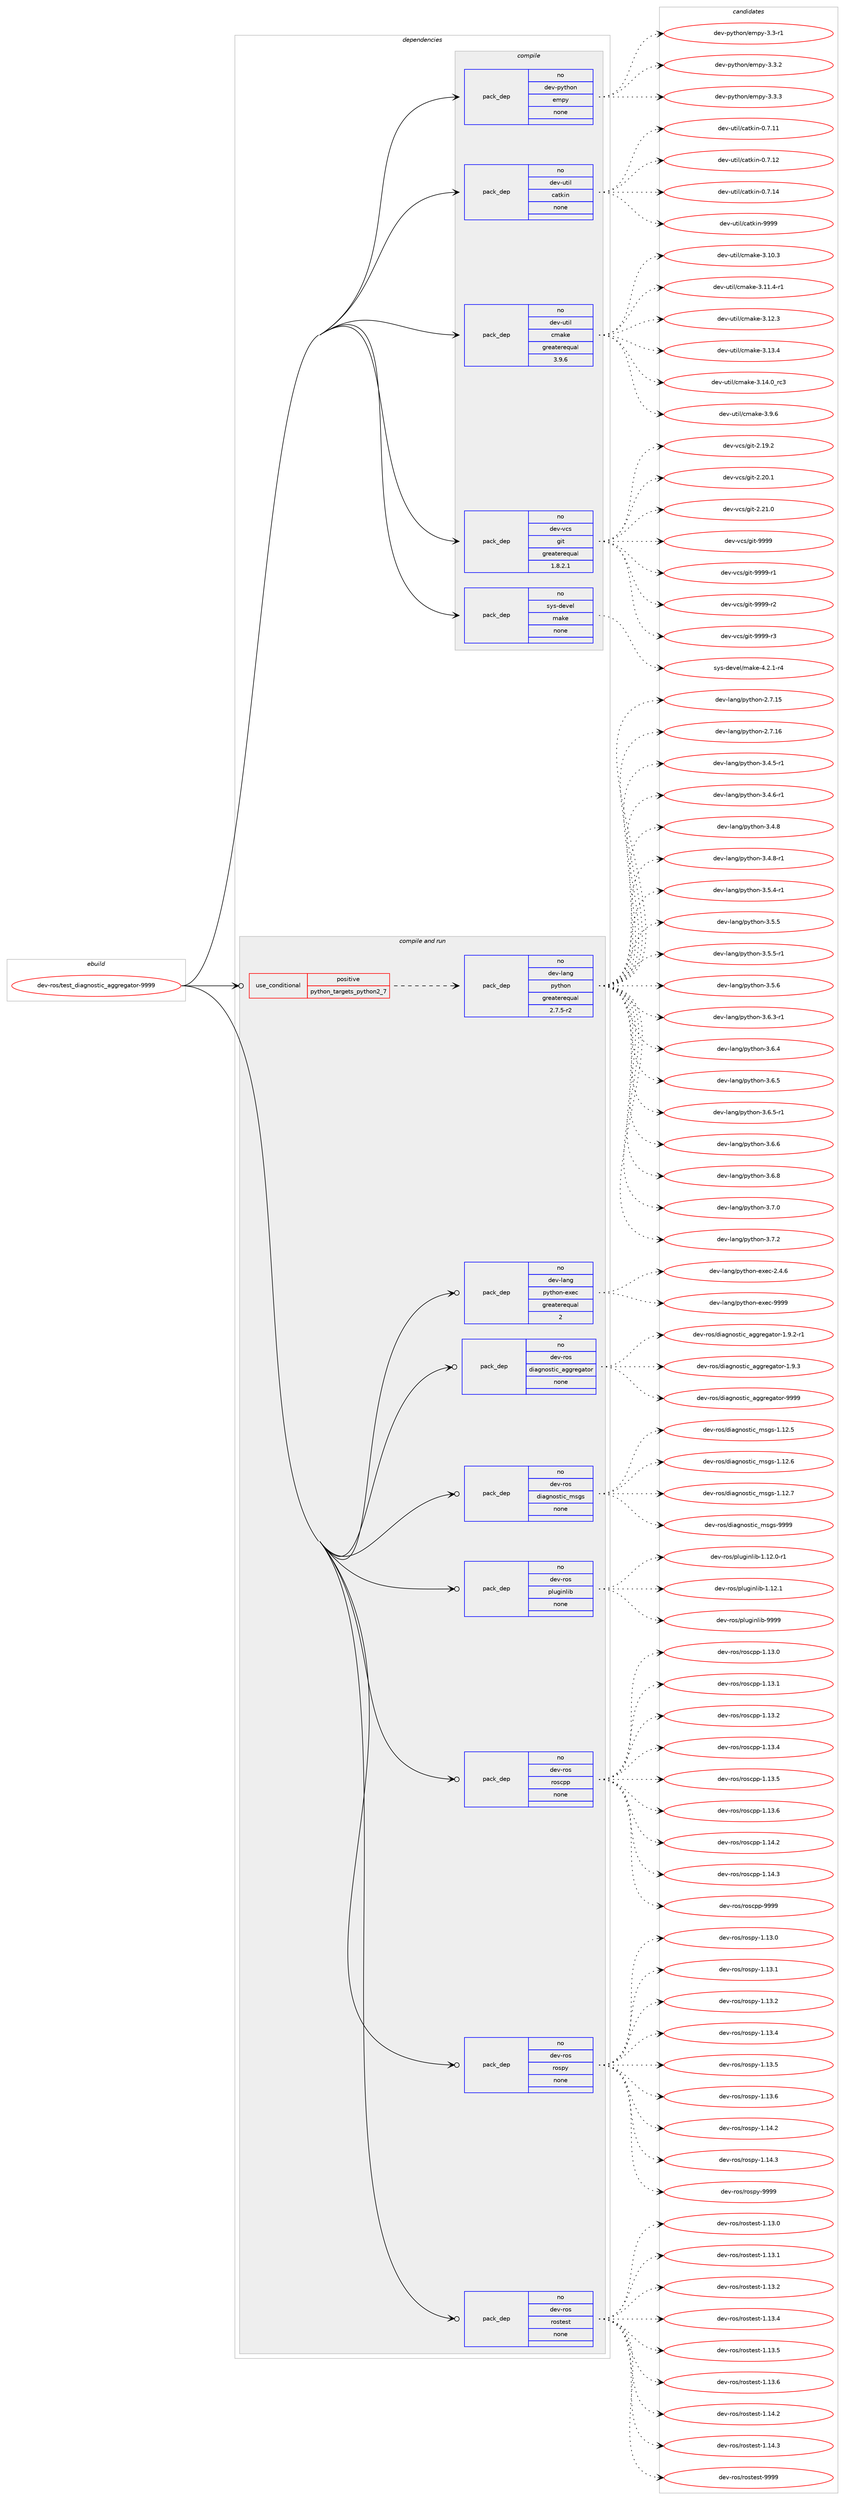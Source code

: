 digraph prolog {

# *************
# Graph options
# *************

newrank=true;
concentrate=true;
compound=true;
graph [rankdir=LR,fontname=Helvetica,fontsize=10,ranksep=1.5];#, ranksep=2.5, nodesep=0.2];
edge  [arrowhead=vee];
node  [fontname=Helvetica,fontsize=10];

# **********
# The ebuild
# **********

subgraph cluster_leftcol {
color=gray;
rank=same;
label=<<i>ebuild</i>>;
id [label="dev-ros/test_diagnostic_aggregator-9999", color=red, width=4, href="../dev-ros/test_diagnostic_aggregator-9999.svg"];
}

# ****************
# The dependencies
# ****************

subgraph cluster_midcol {
color=gray;
label=<<i>dependencies</i>>;
subgraph cluster_compile {
fillcolor="#eeeeee";
style=filled;
label=<<i>compile</i>>;
subgraph pack1057735 {
dependency1471983 [label=<<TABLE BORDER="0" CELLBORDER="1" CELLSPACING="0" CELLPADDING="4" WIDTH="220"><TR><TD ROWSPAN="6" CELLPADDING="30">pack_dep</TD></TR><TR><TD WIDTH="110">no</TD></TR><TR><TD>dev-python</TD></TR><TR><TD>empy</TD></TR><TR><TD>none</TD></TR><TR><TD></TD></TR></TABLE>>, shape=none, color=blue];
}
id:e -> dependency1471983:w [weight=20,style="solid",arrowhead="vee"];
subgraph pack1057736 {
dependency1471984 [label=<<TABLE BORDER="0" CELLBORDER="1" CELLSPACING="0" CELLPADDING="4" WIDTH="220"><TR><TD ROWSPAN="6" CELLPADDING="30">pack_dep</TD></TR><TR><TD WIDTH="110">no</TD></TR><TR><TD>dev-util</TD></TR><TR><TD>catkin</TD></TR><TR><TD>none</TD></TR><TR><TD></TD></TR></TABLE>>, shape=none, color=blue];
}
id:e -> dependency1471984:w [weight=20,style="solid",arrowhead="vee"];
subgraph pack1057737 {
dependency1471985 [label=<<TABLE BORDER="0" CELLBORDER="1" CELLSPACING="0" CELLPADDING="4" WIDTH="220"><TR><TD ROWSPAN="6" CELLPADDING="30">pack_dep</TD></TR><TR><TD WIDTH="110">no</TD></TR><TR><TD>dev-util</TD></TR><TR><TD>cmake</TD></TR><TR><TD>greaterequal</TD></TR><TR><TD>3.9.6</TD></TR></TABLE>>, shape=none, color=blue];
}
id:e -> dependency1471985:w [weight=20,style="solid",arrowhead="vee"];
subgraph pack1057738 {
dependency1471986 [label=<<TABLE BORDER="0" CELLBORDER="1" CELLSPACING="0" CELLPADDING="4" WIDTH="220"><TR><TD ROWSPAN="6" CELLPADDING="30">pack_dep</TD></TR><TR><TD WIDTH="110">no</TD></TR><TR><TD>dev-vcs</TD></TR><TR><TD>git</TD></TR><TR><TD>greaterequal</TD></TR><TR><TD>1.8.2.1</TD></TR></TABLE>>, shape=none, color=blue];
}
id:e -> dependency1471986:w [weight=20,style="solid",arrowhead="vee"];
subgraph pack1057739 {
dependency1471987 [label=<<TABLE BORDER="0" CELLBORDER="1" CELLSPACING="0" CELLPADDING="4" WIDTH="220"><TR><TD ROWSPAN="6" CELLPADDING="30">pack_dep</TD></TR><TR><TD WIDTH="110">no</TD></TR><TR><TD>sys-devel</TD></TR><TR><TD>make</TD></TR><TR><TD>none</TD></TR><TR><TD></TD></TR></TABLE>>, shape=none, color=blue];
}
id:e -> dependency1471987:w [weight=20,style="solid",arrowhead="vee"];
}
subgraph cluster_compileandrun {
fillcolor="#eeeeee";
style=filled;
label=<<i>compile and run</i>>;
subgraph cond390858 {
dependency1471988 [label=<<TABLE BORDER="0" CELLBORDER="1" CELLSPACING="0" CELLPADDING="4"><TR><TD ROWSPAN="3" CELLPADDING="10">use_conditional</TD></TR><TR><TD>positive</TD></TR><TR><TD>python_targets_python2_7</TD></TR></TABLE>>, shape=none, color=red];
subgraph pack1057740 {
dependency1471989 [label=<<TABLE BORDER="0" CELLBORDER="1" CELLSPACING="0" CELLPADDING="4" WIDTH="220"><TR><TD ROWSPAN="6" CELLPADDING="30">pack_dep</TD></TR><TR><TD WIDTH="110">no</TD></TR><TR><TD>dev-lang</TD></TR><TR><TD>python</TD></TR><TR><TD>greaterequal</TD></TR><TR><TD>2.7.5-r2</TD></TR></TABLE>>, shape=none, color=blue];
}
dependency1471988:e -> dependency1471989:w [weight=20,style="dashed",arrowhead="vee"];
}
id:e -> dependency1471988:w [weight=20,style="solid",arrowhead="odotvee"];
subgraph pack1057741 {
dependency1471990 [label=<<TABLE BORDER="0" CELLBORDER="1" CELLSPACING="0" CELLPADDING="4" WIDTH="220"><TR><TD ROWSPAN="6" CELLPADDING="30">pack_dep</TD></TR><TR><TD WIDTH="110">no</TD></TR><TR><TD>dev-lang</TD></TR><TR><TD>python-exec</TD></TR><TR><TD>greaterequal</TD></TR><TR><TD>2</TD></TR></TABLE>>, shape=none, color=blue];
}
id:e -> dependency1471990:w [weight=20,style="solid",arrowhead="odotvee"];
subgraph pack1057742 {
dependency1471991 [label=<<TABLE BORDER="0" CELLBORDER="1" CELLSPACING="0" CELLPADDING="4" WIDTH="220"><TR><TD ROWSPAN="6" CELLPADDING="30">pack_dep</TD></TR><TR><TD WIDTH="110">no</TD></TR><TR><TD>dev-ros</TD></TR><TR><TD>diagnostic_aggregator</TD></TR><TR><TD>none</TD></TR><TR><TD></TD></TR></TABLE>>, shape=none, color=blue];
}
id:e -> dependency1471991:w [weight=20,style="solid",arrowhead="odotvee"];
subgraph pack1057743 {
dependency1471992 [label=<<TABLE BORDER="0" CELLBORDER="1" CELLSPACING="0" CELLPADDING="4" WIDTH="220"><TR><TD ROWSPAN="6" CELLPADDING="30">pack_dep</TD></TR><TR><TD WIDTH="110">no</TD></TR><TR><TD>dev-ros</TD></TR><TR><TD>diagnostic_msgs</TD></TR><TR><TD>none</TD></TR><TR><TD></TD></TR></TABLE>>, shape=none, color=blue];
}
id:e -> dependency1471992:w [weight=20,style="solid",arrowhead="odotvee"];
subgraph pack1057744 {
dependency1471993 [label=<<TABLE BORDER="0" CELLBORDER="1" CELLSPACING="0" CELLPADDING="4" WIDTH="220"><TR><TD ROWSPAN="6" CELLPADDING="30">pack_dep</TD></TR><TR><TD WIDTH="110">no</TD></TR><TR><TD>dev-ros</TD></TR><TR><TD>pluginlib</TD></TR><TR><TD>none</TD></TR><TR><TD></TD></TR></TABLE>>, shape=none, color=blue];
}
id:e -> dependency1471993:w [weight=20,style="solid",arrowhead="odotvee"];
subgraph pack1057745 {
dependency1471994 [label=<<TABLE BORDER="0" CELLBORDER="1" CELLSPACING="0" CELLPADDING="4" WIDTH="220"><TR><TD ROWSPAN="6" CELLPADDING="30">pack_dep</TD></TR><TR><TD WIDTH="110">no</TD></TR><TR><TD>dev-ros</TD></TR><TR><TD>roscpp</TD></TR><TR><TD>none</TD></TR><TR><TD></TD></TR></TABLE>>, shape=none, color=blue];
}
id:e -> dependency1471994:w [weight=20,style="solid",arrowhead="odotvee"];
subgraph pack1057746 {
dependency1471995 [label=<<TABLE BORDER="0" CELLBORDER="1" CELLSPACING="0" CELLPADDING="4" WIDTH="220"><TR><TD ROWSPAN="6" CELLPADDING="30">pack_dep</TD></TR><TR><TD WIDTH="110">no</TD></TR><TR><TD>dev-ros</TD></TR><TR><TD>rospy</TD></TR><TR><TD>none</TD></TR><TR><TD></TD></TR></TABLE>>, shape=none, color=blue];
}
id:e -> dependency1471995:w [weight=20,style="solid",arrowhead="odotvee"];
subgraph pack1057747 {
dependency1471996 [label=<<TABLE BORDER="0" CELLBORDER="1" CELLSPACING="0" CELLPADDING="4" WIDTH="220"><TR><TD ROWSPAN="6" CELLPADDING="30">pack_dep</TD></TR><TR><TD WIDTH="110">no</TD></TR><TR><TD>dev-ros</TD></TR><TR><TD>rostest</TD></TR><TR><TD>none</TD></TR><TR><TD></TD></TR></TABLE>>, shape=none, color=blue];
}
id:e -> dependency1471996:w [weight=20,style="solid",arrowhead="odotvee"];
}
subgraph cluster_run {
fillcolor="#eeeeee";
style=filled;
label=<<i>run</i>>;
}
}

# **************
# The candidates
# **************

subgraph cluster_choices {
rank=same;
color=gray;
label=<<i>candidates</i>>;

subgraph choice1057735 {
color=black;
nodesep=1;
choice1001011184511212111610411111047101109112121455146514511449 [label="dev-python/empy-3.3-r1", color=red, width=4,href="../dev-python/empy-3.3-r1.svg"];
choice1001011184511212111610411111047101109112121455146514650 [label="dev-python/empy-3.3.2", color=red, width=4,href="../dev-python/empy-3.3.2.svg"];
choice1001011184511212111610411111047101109112121455146514651 [label="dev-python/empy-3.3.3", color=red, width=4,href="../dev-python/empy-3.3.3.svg"];
dependency1471983:e -> choice1001011184511212111610411111047101109112121455146514511449:w [style=dotted,weight="100"];
dependency1471983:e -> choice1001011184511212111610411111047101109112121455146514650:w [style=dotted,weight="100"];
dependency1471983:e -> choice1001011184511212111610411111047101109112121455146514651:w [style=dotted,weight="100"];
}
subgraph choice1057736 {
color=black;
nodesep=1;
choice1001011184511711610510847999711610710511045484655464949 [label="dev-util/catkin-0.7.11", color=red, width=4,href="../dev-util/catkin-0.7.11.svg"];
choice1001011184511711610510847999711610710511045484655464950 [label="dev-util/catkin-0.7.12", color=red, width=4,href="../dev-util/catkin-0.7.12.svg"];
choice1001011184511711610510847999711610710511045484655464952 [label="dev-util/catkin-0.7.14", color=red, width=4,href="../dev-util/catkin-0.7.14.svg"];
choice100101118451171161051084799971161071051104557575757 [label="dev-util/catkin-9999", color=red, width=4,href="../dev-util/catkin-9999.svg"];
dependency1471984:e -> choice1001011184511711610510847999711610710511045484655464949:w [style=dotted,weight="100"];
dependency1471984:e -> choice1001011184511711610510847999711610710511045484655464950:w [style=dotted,weight="100"];
dependency1471984:e -> choice1001011184511711610510847999711610710511045484655464952:w [style=dotted,weight="100"];
dependency1471984:e -> choice100101118451171161051084799971161071051104557575757:w [style=dotted,weight="100"];
}
subgraph choice1057737 {
color=black;
nodesep=1;
choice1001011184511711610510847991099710710145514649484651 [label="dev-util/cmake-3.10.3", color=red, width=4,href="../dev-util/cmake-3.10.3.svg"];
choice10010111845117116105108479910997107101455146494946524511449 [label="dev-util/cmake-3.11.4-r1", color=red, width=4,href="../dev-util/cmake-3.11.4-r1.svg"];
choice1001011184511711610510847991099710710145514649504651 [label="dev-util/cmake-3.12.3", color=red, width=4,href="../dev-util/cmake-3.12.3.svg"];
choice1001011184511711610510847991099710710145514649514652 [label="dev-util/cmake-3.13.4", color=red, width=4,href="../dev-util/cmake-3.13.4.svg"];
choice1001011184511711610510847991099710710145514649524648951149951 [label="dev-util/cmake-3.14.0_rc3", color=red, width=4,href="../dev-util/cmake-3.14.0_rc3.svg"];
choice10010111845117116105108479910997107101455146574654 [label="dev-util/cmake-3.9.6", color=red, width=4,href="../dev-util/cmake-3.9.6.svg"];
dependency1471985:e -> choice1001011184511711610510847991099710710145514649484651:w [style=dotted,weight="100"];
dependency1471985:e -> choice10010111845117116105108479910997107101455146494946524511449:w [style=dotted,weight="100"];
dependency1471985:e -> choice1001011184511711610510847991099710710145514649504651:w [style=dotted,weight="100"];
dependency1471985:e -> choice1001011184511711610510847991099710710145514649514652:w [style=dotted,weight="100"];
dependency1471985:e -> choice1001011184511711610510847991099710710145514649524648951149951:w [style=dotted,weight="100"];
dependency1471985:e -> choice10010111845117116105108479910997107101455146574654:w [style=dotted,weight="100"];
}
subgraph choice1057738 {
color=black;
nodesep=1;
choice10010111845118991154710310511645504649574650 [label="dev-vcs/git-2.19.2", color=red, width=4,href="../dev-vcs/git-2.19.2.svg"];
choice10010111845118991154710310511645504650484649 [label="dev-vcs/git-2.20.1", color=red, width=4,href="../dev-vcs/git-2.20.1.svg"];
choice10010111845118991154710310511645504650494648 [label="dev-vcs/git-2.21.0", color=red, width=4,href="../dev-vcs/git-2.21.0.svg"];
choice1001011184511899115471031051164557575757 [label="dev-vcs/git-9999", color=red, width=4,href="../dev-vcs/git-9999.svg"];
choice10010111845118991154710310511645575757574511449 [label="dev-vcs/git-9999-r1", color=red, width=4,href="../dev-vcs/git-9999-r1.svg"];
choice10010111845118991154710310511645575757574511450 [label="dev-vcs/git-9999-r2", color=red, width=4,href="../dev-vcs/git-9999-r2.svg"];
choice10010111845118991154710310511645575757574511451 [label="dev-vcs/git-9999-r3", color=red, width=4,href="../dev-vcs/git-9999-r3.svg"];
dependency1471986:e -> choice10010111845118991154710310511645504649574650:w [style=dotted,weight="100"];
dependency1471986:e -> choice10010111845118991154710310511645504650484649:w [style=dotted,weight="100"];
dependency1471986:e -> choice10010111845118991154710310511645504650494648:w [style=dotted,weight="100"];
dependency1471986:e -> choice1001011184511899115471031051164557575757:w [style=dotted,weight="100"];
dependency1471986:e -> choice10010111845118991154710310511645575757574511449:w [style=dotted,weight="100"];
dependency1471986:e -> choice10010111845118991154710310511645575757574511450:w [style=dotted,weight="100"];
dependency1471986:e -> choice10010111845118991154710310511645575757574511451:w [style=dotted,weight="100"];
}
subgraph choice1057739 {
color=black;
nodesep=1;
choice1151211154510010111810110847109971071014552465046494511452 [label="sys-devel/make-4.2.1-r4", color=red, width=4,href="../sys-devel/make-4.2.1-r4.svg"];
dependency1471987:e -> choice1151211154510010111810110847109971071014552465046494511452:w [style=dotted,weight="100"];
}
subgraph choice1057740 {
color=black;
nodesep=1;
choice10010111845108971101034711212111610411111045504655464953 [label="dev-lang/python-2.7.15", color=red, width=4,href="../dev-lang/python-2.7.15.svg"];
choice10010111845108971101034711212111610411111045504655464954 [label="dev-lang/python-2.7.16", color=red, width=4,href="../dev-lang/python-2.7.16.svg"];
choice1001011184510897110103471121211161041111104551465246534511449 [label="dev-lang/python-3.4.5-r1", color=red, width=4,href="../dev-lang/python-3.4.5-r1.svg"];
choice1001011184510897110103471121211161041111104551465246544511449 [label="dev-lang/python-3.4.6-r1", color=red, width=4,href="../dev-lang/python-3.4.6-r1.svg"];
choice100101118451089711010347112121116104111110455146524656 [label="dev-lang/python-3.4.8", color=red, width=4,href="../dev-lang/python-3.4.8.svg"];
choice1001011184510897110103471121211161041111104551465246564511449 [label="dev-lang/python-3.4.8-r1", color=red, width=4,href="../dev-lang/python-3.4.8-r1.svg"];
choice1001011184510897110103471121211161041111104551465346524511449 [label="dev-lang/python-3.5.4-r1", color=red, width=4,href="../dev-lang/python-3.5.4-r1.svg"];
choice100101118451089711010347112121116104111110455146534653 [label="dev-lang/python-3.5.5", color=red, width=4,href="../dev-lang/python-3.5.5.svg"];
choice1001011184510897110103471121211161041111104551465346534511449 [label="dev-lang/python-3.5.5-r1", color=red, width=4,href="../dev-lang/python-3.5.5-r1.svg"];
choice100101118451089711010347112121116104111110455146534654 [label="dev-lang/python-3.5.6", color=red, width=4,href="../dev-lang/python-3.5.6.svg"];
choice1001011184510897110103471121211161041111104551465446514511449 [label="dev-lang/python-3.6.3-r1", color=red, width=4,href="../dev-lang/python-3.6.3-r1.svg"];
choice100101118451089711010347112121116104111110455146544652 [label="dev-lang/python-3.6.4", color=red, width=4,href="../dev-lang/python-3.6.4.svg"];
choice100101118451089711010347112121116104111110455146544653 [label="dev-lang/python-3.6.5", color=red, width=4,href="../dev-lang/python-3.6.5.svg"];
choice1001011184510897110103471121211161041111104551465446534511449 [label="dev-lang/python-3.6.5-r1", color=red, width=4,href="../dev-lang/python-3.6.5-r1.svg"];
choice100101118451089711010347112121116104111110455146544654 [label="dev-lang/python-3.6.6", color=red, width=4,href="../dev-lang/python-3.6.6.svg"];
choice100101118451089711010347112121116104111110455146544656 [label="dev-lang/python-3.6.8", color=red, width=4,href="../dev-lang/python-3.6.8.svg"];
choice100101118451089711010347112121116104111110455146554648 [label="dev-lang/python-3.7.0", color=red, width=4,href="../dev-lang/python-3.7.0.svg"];
choice100101118451089711010347112121116104111110455146554650 [label="dev-lang/python-3.7.2", color=red, width=4,href="../dev-lang/python-3.7.2.svg"];
dependency1471989:e -> choice10010111845108971101034711212111610411111045504655464953:w [style=dotted,weight="100"];
dependency1471989:e -> choice10010111845108971101034711212111610411111045504655464954:w [style=dotted,weight="100"];
dependency1471989:e -> choice1001011184510897110103471121211161041111104551465246534511449:w [style=dotted,weight="100"];
dependency1471989:e -> choice1001011184510897110103471121211161041111104551465246544511449:w [style=dotted,weight="100"];
dependency1471989:e -> choice100101118451089711010347112121116104111110455146524656:w [style=dotted,weight="100"];
dependency1471989:e -> choice1001011184510897110103471121211161041111104551465246564511449:w [style=dotted,weight="100"];
dependency1471989:e -> choice1001011184510897110103471121211161041111104551465346524511449:w [style=dotted,weight="100"];
dependency1471989:e -> choice100101118451089711010347112121116104111110455146534653:w [style=dotted,weight="100"];
dependency1471989:e -> choice1001011184510897110103471121211161041111104551465346534511449:w [style=dotted,weight="100"];
dependency1471989:e -> choice100101118451089711010347112121116104111110455146534654:w [style=dotted,weight="100"];
dependency1471989:e -> choice1001011184510897110103471121211161041111104551465446514511449:w [style=dotted,weight="100"];
dependency1471989:e -> choice100101118451089711010347112121116104111110455146544652:w [style=dotted,weight="100"];
dependency1471989:e -> choice100101118451089711010347112121116104111110455146544653:w [style=dotted,weight="100"];
dependency1471989:e -> choice1001011184510897110103471121211161041111104551465446534511449:w [style=dotted,weight="100"];
dependency1471989:e -> choice100101118451089711010347112121116104111110455146544654:w [style=dotted,weight="100"];
dependency1471989:e -> choice100101118451089711010347112121116104111110455146544656:w [style=dotted,weight="100"];
dependency1471989:e -> choice100101118451089711010347112121116104111110455146554648:w [style=dotted,weight="100"];
dependency1471989:e -> choice100101118451089711010347112121116104111110455146554650:w [style=dotted,weight="100"];
}
subgraph choice1057741 {
color=black;
nodesep=1;
choice1001011184510897110103471121211161041111104510112010199455046524654 [label="dev-lang/python-exec-2.4.6", color=red, width=4,href="../dev-lang/python-exec-2.4.6.svg"];
choice10010111845108971101034711212111610411111045101120101994557575757 [label="dev-lang/python-exec-9999", color=red, width=4,href="../dev-lang/python-exec-9999.svg"];
dependency1471990:e -> choice1001011184510897110103471121211161041111104510112010199455046524654:w [style=dotted,weight="100"];
dependency1471990:e -> choice10010111845108971101034711212111610411111045101120101994557575757:w [style=dotted,weight="100"];
}
subgraph choice1057742 {
color=black;
nodesep=1;
choice100101118451141111154710010597103110111115116105999597103103114101103971161111144549465746504511449 [label="dev-ros/diagnostic_aggregator-1.9.2-r1", color=red, width=4,href="../dev-ros/diagnostic_aggregator-1.9.2-r1.svg"];
choice10010111845114111115471001059710311011111511610599959710310311410110397116111114454946574651 [label="dev-ros/diagnostic_aggregator-1.9.3", color=red, width=4,href="../dev-ros/diagnostic_aggregator-1.9.3.svg"];
choice100101118451141111154710010597103110111115116105999597103103114101103971161111144557575757 [label="dev-ros/diagnostic_aggregator-9999", color=red, width=4,href="../dev-ros/diagnostic_aggregator-9999.svg"];
dependency1471991:e -> choice100101118451141111154710010597103110111115116105999597103103114101103971161111144549465746504511449:w [style=dotted,weight="100"];
dependency1471991:e -> choice10010111845114111115471001059710311011111511610599959710310311410110397116111114454946574651:w [style=dotted,weight="100"];
dependency1471991:e -> choice100101118451141111154710010597103110111115116105999597103103114101103971161111144557575757:w [style=dotted,weight="100"];
}
subgraph choice1057743 {
color=black;
nodesep=1;
choice100101118451141111154710010597103110111115116105999510911510311545494649504653 [label="dev-ros/diagnostic_msgs-1.12.5", color=red, width=4,href="../dev-ros/diagnostic_msgs-1.12.5.svg"];
choice100101118451141111154710010597103110111115116105999510911510311545494649504654 [label="dev-ros/diagnostic_msgs-1.12.6", color=red, width=4,href="../dev-ros/diagnostic_msgs-1.12.6.svg"];
choice100101118451141111154710010597103110111115116105999510911510311545494649504655 [label="dev-ros/diagnostic_msgs-1.12.7", color=red, width=4,href="../dev-ros/diagnostic_msgs-1.12.7.svg"];
choice10010111845114111115471001059710311011111511610599951091151031154557575757 [label="dev-ros/diagnostic_msgs-9999", color=red, width=4,href="../dev-ros/diagnostic_msgs-9999.svg"];
dependency1471992:e -> choice100101118451141111154710010597103110111115116105999510911510311545494649504653:w [style=dotted,weight="100"];
dependency1471992:e -> choice100101118451141111154710010597103110111115116105999510911510311545494649504654:w [style=dotted,weight="100"];
dependency1471992:e -> choice100101118451141111154710010597103110111115116105999510911510311545494649504655:w [style=dotted,weight="100"];
dependency1471992:e -> choice10010111845114111115471001059710311011111511610599951091151031154557575757:w [style=dotted,weight="100"];
}
subgraph choice1057744 {
color=black;
nodesep=1;
choice100101118451141111154711210811710310511010810598454946495046484511449 [label="dev-ros/pluginlib-1.12.0-r1", color=red, width=4,href="../dev-ros/pluginlib-1.12.0-r1.svg"];
choice10010111845114111115471121081171031051101081059845494649504649 [label="dev-ros/pluginlib-1.12.1", color=red, width=4,href="../dev-ros/pluginlib-1.12.1.svg"];
choice1001011184511411111547112108117103105110108105984557575757 [label="dev-ros/pluginlib-9999", color=red, width=4,href="../dev-ros/pluginlib-9999.svg"];
dependency1471993:e -> choice100101118451141111154711210811710310511010810598454946495046484511449:w [style=dotted,weight="100"];
dependency1471993:e -> choice10010111845114111115471121081171031051101081059845494649504649:w [style=dotted,weight="100"];
dependency1471993:e -> choice1001011184511411111547112108117103105110108105984557575757:w [style=dotted,weight="100"];
}
subgraph choice1057745 {
color=black;
nodesep=1;
choice10010111845114111115471141111159911211245494649514648 [label="dev-ros/roscpp-1.13.0", color=red, width=4,href="../dev-ros/roscpp-1.13.0.svg"];
choice10010111845114111115471141111159911211245494649514649 [label="dev-ros/roscpp-1.13.1", color=red, width=4,href="../dev-ros/roscpp-1.13.1.svg"];
choice10010111845114111115471141111159911211245494649514650 [label="dev-ros/roscpp-1.13.2", color=red, width=4,href="../dev-ros/roscpp-1.13.2.svg"];
choice10010111845114111115471141111159911211245494649514652 [label="dev-ros/roscpp-1.13.4", color=red, width=4,href="../dev-ros/roscpp-1.13.4.svg"];
choice10010111845114111115471141111159911211245494649514653 [label="dev-ros/roscpp-1.13.5", color=red, width=4,href="../dev-ros/roscpp-1.13.5.svg"];
choice10010111845114111115471141111159911211245494649514654 [label="dev-ros/roscpp-1.13.6", color=red, width=4,href="../dev-ros/roscpp-1.13.6.svg"];
choice10010111845114111115471141111159911211245494649524650 [label="dev-ros/roscpp-1.14.2", color=red, width=4,href="../dev-ros/roscpp-1.14.2.svg"];
choice10010111845114111115471141111159911211245494649524651 [label="dev-ros/roscpp-1.14.3", color=red, width=4,href="../dev-ros/roscpp-1.14.3.svg"];
choice1001011184511411111547114111115991121124557575757 [label="dev-ros/roscpp-9999", color=red, width=4,href="../dev-ros/roscpp-9999.svg"];
dependency1471994:e -> choice10010111845114111115471141111159911211245494649514648:w [style=dotted,weight="100"];
dependency1471994:e -> choice10010111845114111115471141111159911211245494649514649:w [style=dotted,weight="100"];
dependency1471994:e -> choice10010111845114111115471141111159911211245494649514650:w [style=dotted,weight="100"];
dependency1471994:e -> choice10010111845114111115471141111159911211245494649514652:w [style=dotted,weight="100"];
dependency1471994:e -> choice10010111845114111115471141111159911211245494649514653:w [style=dotted,weight="100"];
dependency1471994:e -> choice10010111845114111115471141111159911211245494649514654:w [style=dotted,weight="100"];
dependency1471994:e -> choice10010111845114111115471141111159911211245494649524650:w [style=dotted,weight="100"];
dependency1471994:e -> choice10010111845114111115471141111159911211245494649524651:w [style=dotted,weight="100"];
dependency1471994:e -> choice1001011184511411111547114111115991121124557575757:w [style=dotted,weight="100"];
}
subgraph choice1057746 {
color=black;
nodesep=1;
choice100101118451141111154711411111511212145494649514648 [label="dev-ros/rospy-1.13.0", color=red, width=4,href="../dev-ros/rospy-1.13.0.svg"];
choice100101118451141111154711411111511212145494649514649 [label="dev-ros/rospy-1.13.1", color=red, width=4,href="../dev-ros/rospy-1.13.1.svg"];
choice100101118451141111154711411111511212145494649514650 [label="dev-ros/rospy-1.13.2", color=red, width=4,href="../dev-ros/rospy-1.13.2.svg"];
choice100101118451141111154711411111511212145494649514652 [label="dev-ros/rospy-1.13.4", color=red, width=4,href="../dev-ros/rospy-1.13.4.svg"];
choice100101118451141111154711411111511212145494649514653 [label="dev-ros/rospy-1.13.5", color=red, width=4,href="../dev-ros/rospy-1.13.5.svg"];
choice100101118451141111154711411111511212145494649514654 [label="dev-ros/rospy-1.13.6", color=red, width=4,href="../dev-ros/rospy-1.13.6.svg"];
choice100101118451141111154711411111511212145494649524650 [label="dev-ros/rospy-1.14.2", color=red, width=4,href="../dev-ros/rospy-1.14.2.svg"];
choice100101118451141111154711411111511212145494649524651 [label="dev-ros/rospy-1.14.3", color=red, width=4,href="../dev-ros/rospy-1.14.3.svg"];
choice10010111845114111115471141111151121214557575757 [label="dev-ros/rospy-9999", color=red, width=4,href="../dev-ros/rospy-9999.svg"];
dependency1471995:e -> choice100101118451141111154711411111511212145494649514648:w [style=dotted,weight="100"];
dependency1471995:e -> choice100101118451141111154711411111511212145494649514649:w [style=dotted,weight="100"];
dependency1471995:e -> choice100101118451141111154711411111511212145494649514650:w [style=dotted,weight="100"];
dependency1471995:e -> choice100101118451141111154711411111511212145494649514652:w [style=dotted,weight="100"];
dependency1471995:e -> choice100101118451141111154711411111511212145494649514653:w [style=dotted,weight="100"];
dependency1471995:e -> choice100101118451141111154711411111511212145494649514654:w [style=dotted,weight="100"];
dependency1471995:e -> choice100101118451141111154711411111511212145494649524650:w [style=dotted,weight="100"];
dependency1471995:e -> choice100101118451141111154711411111511212145494649524651:w [style=dotted,weight="100"];
dependency1471995:e -> choice10010111845114111115471141111151121214557575757:w [style=dotted,weight="100"];
}
subgraph choice1057747 {
color=black;
nodesep=1;
choice100101118451141111154711411111511610111511645494649514648 [label="dev-ros/rostest-1.13.0", color=red, width=4,href="../dev-ros/rostest-1.13.0.svg"];
choice100101118451141111154711411111511610111511645494649514649 [label="dev-ros/rostest-1.13.1", color=red, width=4,href="../dev-ros/rostest-1.13.1.svg"];
choice100101118451141111154711411111511610111511645494649514650 [label="dev-ros/rostest-1.13.2", color=red, width=4,href="../dev-ros/rostest-1.13.2.svg"];
choice100101118451141111154711411111511610111511645494649514652 [label="dev-ros/rostest-1.13.4", color=red, width=4,href="../dev-ros/rostest-1.13.4.svg"];
choice100101118451141111154711411111511610111511645494649514653 [label="dev-ros/rostest-1.13.5", color=red, width=4,href="../dev-ros/rostest-1.13.5.svg"];
choice100101118451141111154711411111511610111511645494649514654 [label="dev-ros/rostest-1.13.6", color=red, width=4,href="../dev-ros/rostest-1.13.6.svg"];
choice100101118451141111154711411111511610111511645494649524650 [label="dev-ros/rostest-1.14.2", color=red, width=4,href="../dev-ros/rostest-1.14.2.svg"];
choice100101118451141111154711411111511610111511645494649524651 [label="dev-ros/rostest-1.14.3", color=red, width=4,href="../dev-ros/rostest-1.14.3.svg"];
choice10010111845114111115471141111151161011151164557575757 [label="dev-ros/rostest-9999", color=red, width=4,href="../dev-ros/rostest-9999.svg"];
dependency1471996:e -> choice100101118451141111154711411111511610111511645494649514648:w [style=dotted,weight="100"];
dependency1471996:e -> choice100101118451141111154711411111511610111511645494649514649:w [style=dotted,weight="100"];
dependency1471996:e -> choice100101118451141111154711411111511610111511645494649514650:w [style=dotted,weight="100"];
dependency1471996:e -> choice100101118451141111154711411111511610111511645494649514652:w [style=dotted,weight="100"];
dependency1471996:e -> choice100101118451141111154711411111511610111511645494649514653:w [style=dotted,weight="100"];
dependency1471996:e -> choice100101118451141111154711411111511610111511645494649514654:w [style=dotted,weight="100"];
dependency1471996:e -> choice100101118451141111154711411111511610111511645494649524650:w [style=dotted,weight="100"];
dependency1471996:e -> choice100101118451141111154711411111511610111511645494649524651:w [style=dotted,weight="100"];
dependency1471996:e -> choice10010111845114111115471141111151161011151164557575757:w [style=dotted,weight="100"];
}
}

}
